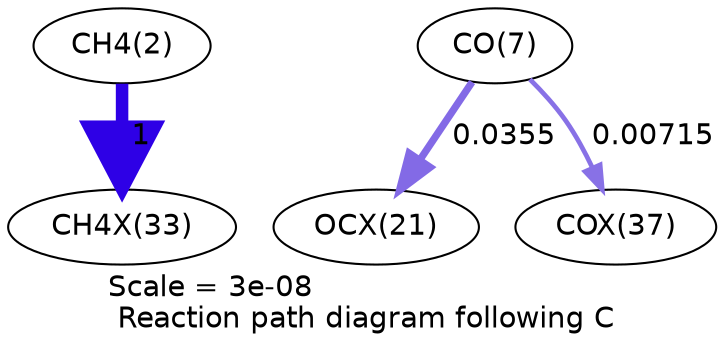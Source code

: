 digraph reaction_paths {
center=1;
s4 -> s48[fontname="Helvetica", penwidth=6, arrowsize=3, color="0.7, 1.5, 0.9"
, label=" 1"];
s9 -> s41[fontname="Helvetica", penwidth=3.48, arrowsize=1.74, color="0.7, 0.536, 0.9"
, label=" 0.0355"];
s9 -> s52[fontname="Helvetica", penwidth=2.27, arrowsize=1.13, color="0.7, 0.507, 0.9"
, label=" 0.00715"];
s4 [ fontname="Helvetica", label="CH4(2)"];
s9 [ fontname="Helvetica", label="CO(7)"];
s41 [ fontname="Helvetica", label="OCX(21)"];
s48 [ fontname="Helvetica", label="CH4X(33)"];
s52 [ fontname="Helvetica", label="COX(37)"];
 label = "Scale = 3e-08\l Reaction path diagram following C";
 fontname = "Helvetica";
}
